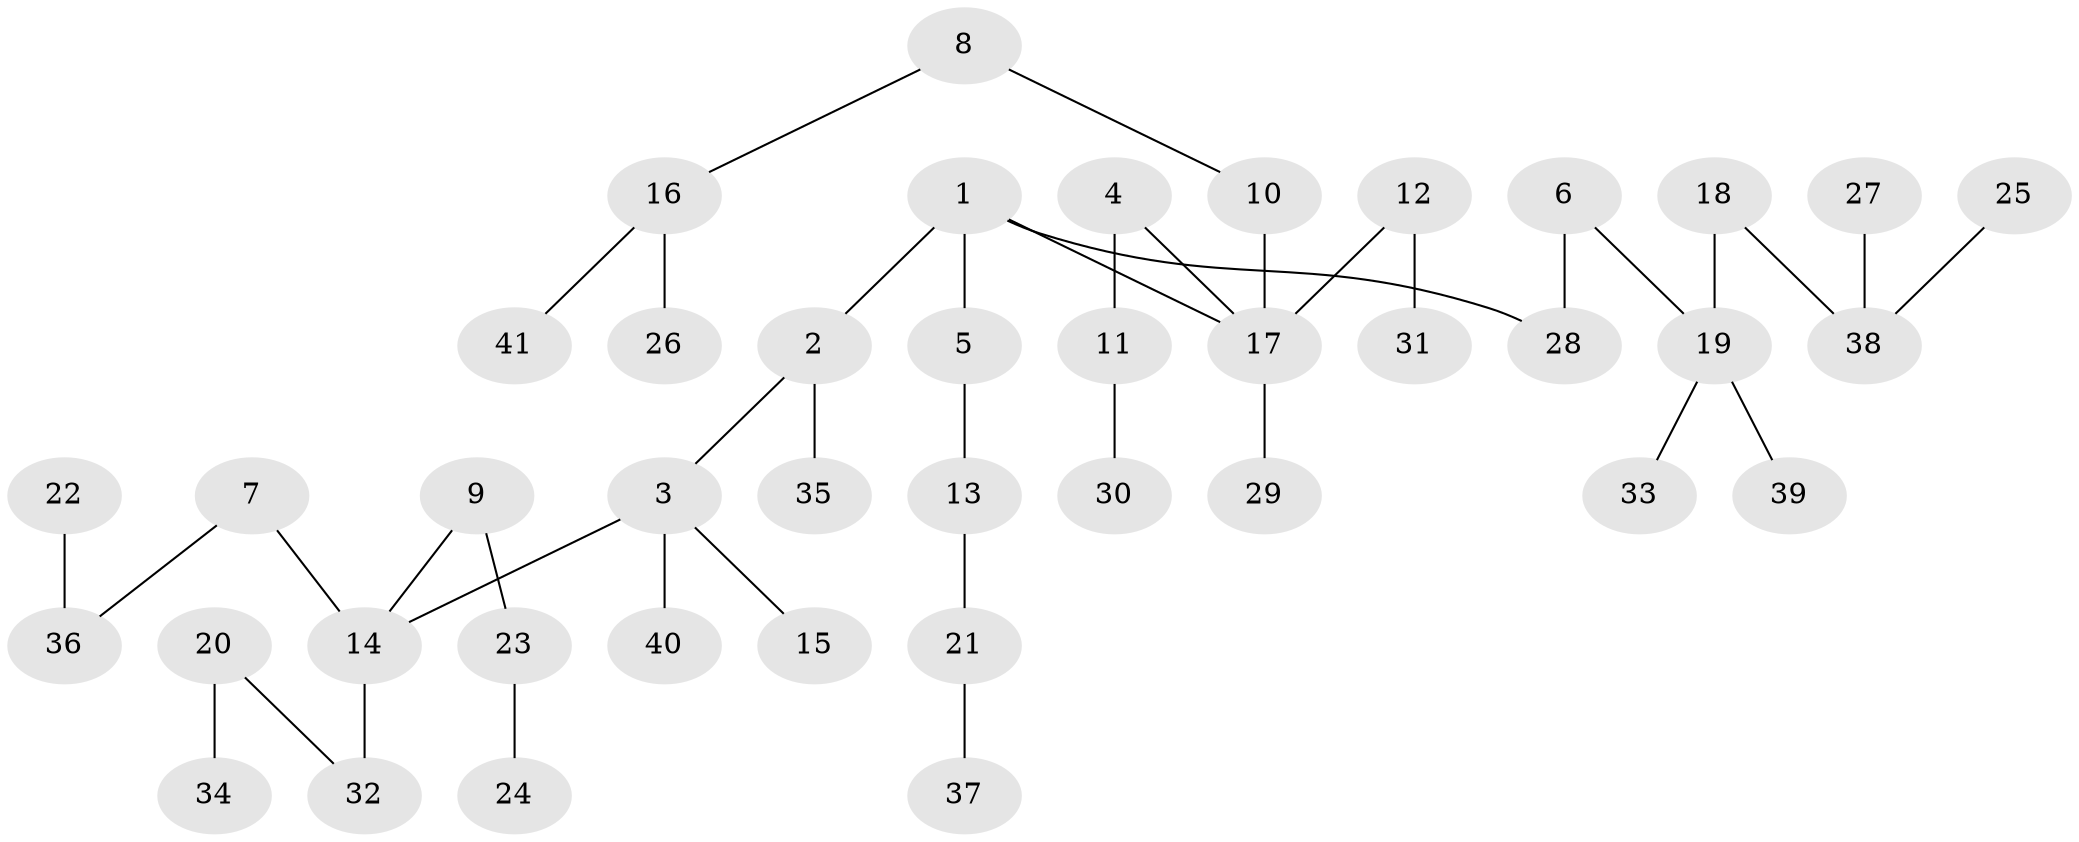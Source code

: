 // original degree distribution, {4: 0.06896551724137931, 6: 0.017241379310344827, 3: 0.1206896551724138, 2: 0.29310344827586204, 5: 0.034482758620689655, 1: 0.46551724137931033}
// Generated by graph-tools (version 1.1) at 2025/37/03/04/25 23:37:20]
// undirected, 41 vertices, 40 edges
graph export_dot {
  node [color=gray90,style=filled];
  1;
  2;
  3;
  4;
  5;
  6;
  7;
  8;
  9;
  10;
  11;
  12;
  13;
  14;
  15;
  16;
  17;
  18;
  19;
  20;
  21;
  22;
  23;
  24;
  25;
  26;
  27;
  28;
  29;
  30;
  31;
  32;
  33;
  34;
  35;
  36;
  37;
  38;
  39;
  40;
  41;
  1 -- 2 [weight=1.0];
  1 -- 5 [weight=1.0];
  1 -- 17 [weight=1.0];
  1 -- 28 [weight=1.0];
  2 -- 3 [weight=1.0];
  2 -- 35 [weight=1.0];
  3 -- 14 [weight=1.0];
  3 -- 15 [weight=1.0];
  3 -- 40 [weight=1.0];
  4 -- 11 [weight=1.0];
  4 -- 17 [weight=1.0];
  5 -- 13 [weight=1.0];
  6 -- 19 [weight=1.0];
  6 -- 28 [weight=1.0];
  7 -- 14 [weight=1.0];
  7 -- 36 [weight=1.0];
  8 -- 10 [weight=1.0];
  8 -- 16 [weight=1.0];
  9 -- 14 [weight=1.0];
  9 -- 23 [weight=1.0];
  10 -- 17 [weight=1.0];
  11 -- 30 [weight=1.0];
  12 -- 17 [weight=1.0];
  12 -- 31 [weight=1.0];
  13 -- 21 [weight=1.0];
  14 -- 32 [weight=1.0];
  16 -- 26 [weight=1.0];
  16 -- 41 [weight=1.0];
  17 -- 29 [weight=1.0];
  18 -- 19 [weight=1.0];
  18 -- 38 [weight=1.0];
  19 -- 33 [weight=1.0];
  19 -- 39 [weight=1.0];
  20 -- 32 [weight=1.0];
  20 -- 34 [weight=1.0];
  21 -- 37 [weight=1.0];
  22 -- 36 [weight=1.0];
  23 -- 24 [weight=1.0];
  25 -- 38 [weight=1.0];
  27 -- 38 [weight=1.0];
}
